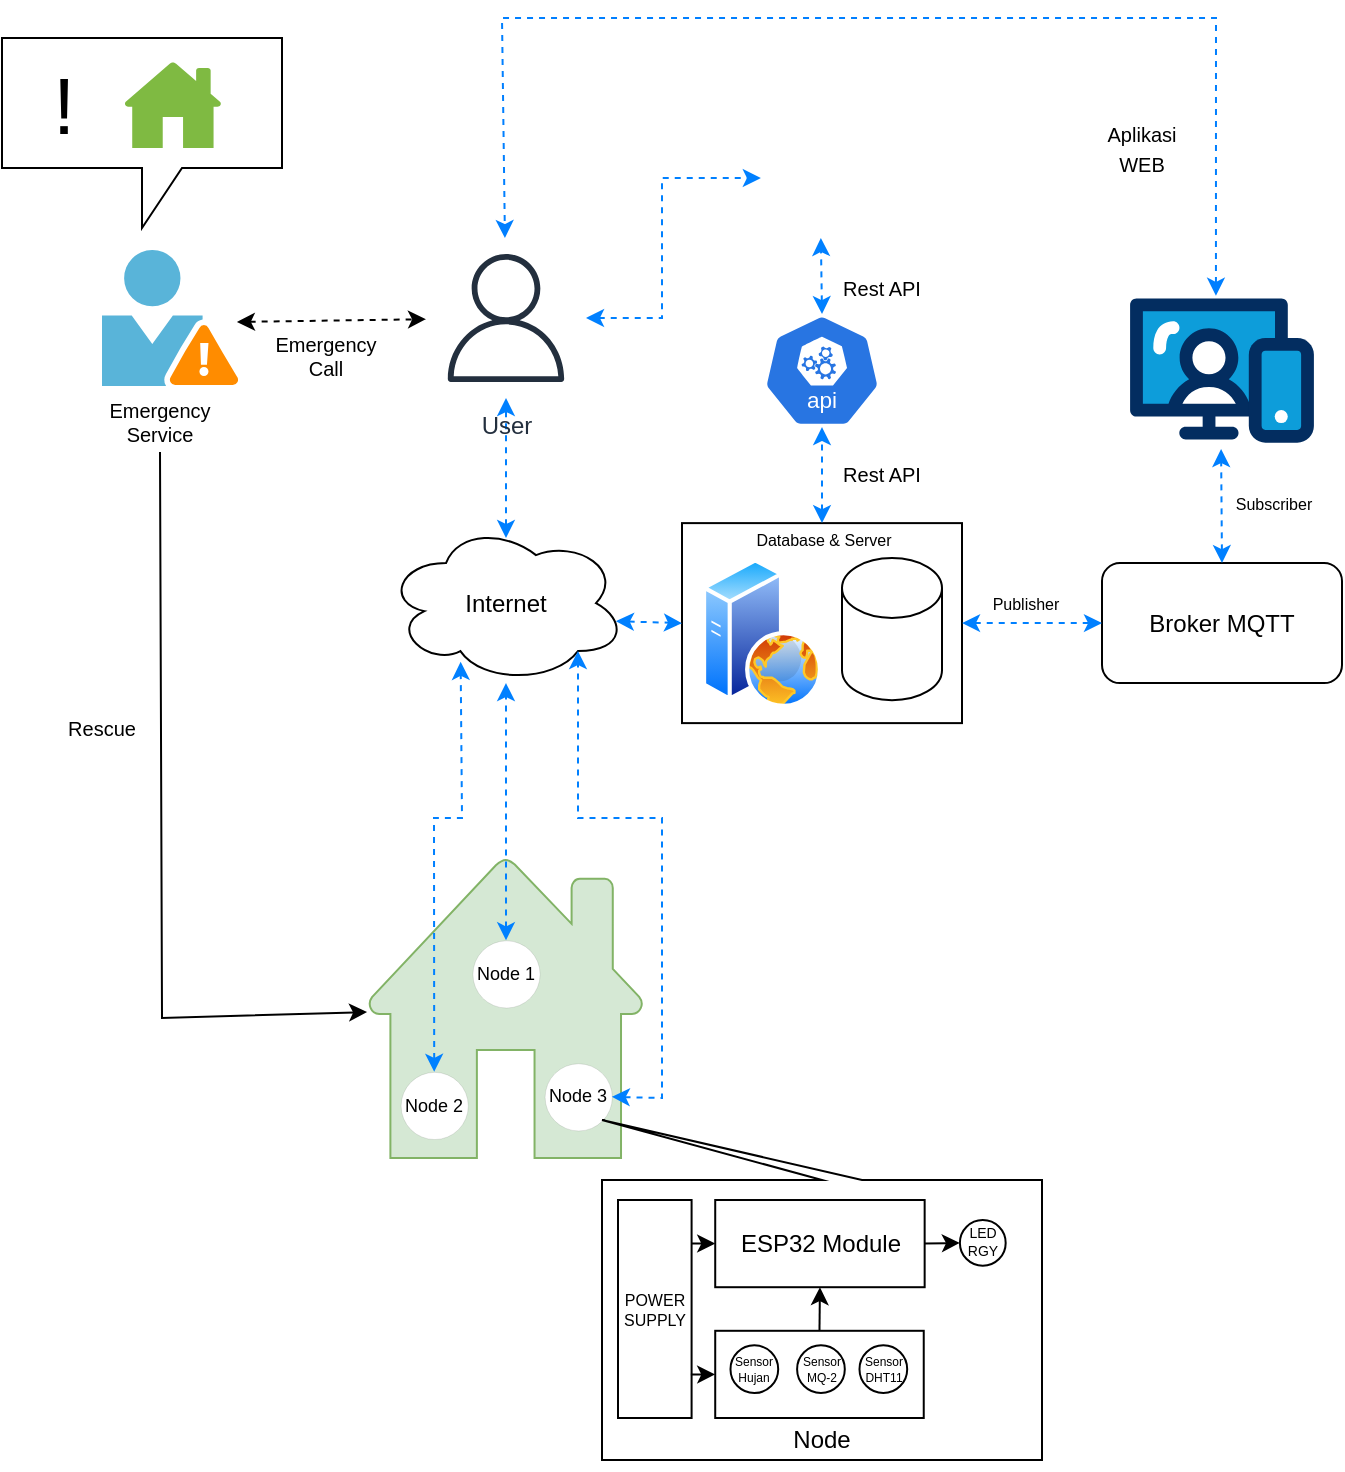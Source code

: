 <mxfile version="24.4.4" type="github">
  <diagram name="Page-1" id="AWNy1UqZiqIQ8jtxFmRg">
    <mxGraphModel dx="1243" dy="778" grid="1" gridSize="10" guides="1" tooltips="1" connect="1" arrows="1" fold="1" page="1" pageScale="1" pageWidth="850" pageHeight="1100" background="none" math="0" shadow="0">
      <root>
        <mxCell id="0" />
        <mxCell id="1" parent="0" />
        <mxCell id="5u4QWbrpTz6wm8rv1r5W-131" value="" style="shape=callout;whiteSpace=wrap;html=1;perimeter=calloutPerimeter;" vertex="1" parent="1">
          <mxGeometry x="110" y="250" width="140" height="95" as="geometry" />
        </mxCell>
        <mxCell id="5u4QWbrpTz6wm8rv1r5W-133" value="" style="sketch=0;pointerEvents=1;shadow=0;dashed=0;html=1;strokeColor=none;labelPosition=center;verticalLabelPosition=bottom;verticalAlign=top;outlineConnect=0;align=center;shape=mxgraph.office.concepts.home;fillColor=#7FBA42;" vertex="1" parent="1">
          <mxGeometry x="171" y="262" width="49" height="43" as="geometry" />
        </mxCell>
        <mxCell id="5u4QWbrpTz6wm8rv1r5W-82" value="" style="group;spacing=-1;fontSize=8;" vertex="1" connectable="0" parent="1">
          <mxGeometry x="292.53" y="660" width="138.95" height="150" as="geometry" />
        </mxCell>
        <mxCell id="5u4QWbrpTz6wm8rv1r5W-79" value="" style="sketch=0;pointerEvents=1;shadow=0;dashed=0;html=1;strokeColor=#82b366;fillColor=#d5e8d4;labelPosition=center;verticalLabelPosition=bottom;verticalAlign=top;outlineConnect=0;align=center;shape=mxgraph.office.concepts.home;" vertex="1" parent="5u4QWbrpTz6wm8rv1r5W-82">
          <mxGeometry width="138.95" height="150" as="geometry" />
        </mxCell>
        <mxCell id="5u4QWbrpTz6wm8rv1r5W-88" value="" style="group" vertex="1" connectable="0" parent="5u4QWbrpTz6wm8rv1r5W-82">
          <mxGeometry x="23.085" y="41.163" width="92.836" height="85.153" as="geometry" />
        </mxCell>
        <mxCell id="5u4QWbrpTz6wm8rv1r5W-86" value="Node 2" style="ellipse;whiteSpace=wrap;html=1;aspect=fixed;strokeWidth=0;spacing=0;fontSize=9;" vertex="1" parent="5u4QWbrpTz6wm8rv1r5W-88">
          <mxGeometry x="-6.316" y="65.764" width="33.6" height="33.6" as="geometry" />
        </mxCell>
        <mxCell id="5u4QWbrpTz6wm8rv1r5W-84" value="Node 3" style="ellipse;whiteSpace=wrap;html=1;aspect=fixed;strokeWidth=0;spacing=0;fontSize=9;" vertex="1" parent="5u4QWbrpTz6wm8rv1r5W-82">
          <mxGeometry x="88.77" y="102.632" width="33.6" height="33.6" as="geometry" />
        </mxCell>
        <mxCell id="5u4QWbrpTz6wm8rv1r5W-87" value="Node 1" style="ellipse;whiteSpace=wrap;html=1;aspect=fixed;strokeWidth=0;spacing=0;fontSize=9;" vertex="1" parent="5u4QWbrpTz6wm8rv1r5W-82">
          <mxGeometry x="52.675" y="41.163" width="33.6" height="33.6" as="geometry" />
        </mxCell>
        <mxCell id="5u4QWbrpTz6wm8rv1r5W-78" value="" style="endArrow=classic;startArrow=classic;html=1;rounded=0;dashed=1;fontColor=#007FFF;strokeColor=#0080FF;" edge="1" parent="1" target="5u4QWbrpTz6wm8rv1r5W-43">
          <mxGeometry width="50" height="50" relative="1" as="geometry">
            <mxPoint x="362" y="500" as="sourcePoint" />
            <mxPoint x="362" y="460" as="targetPoint" />
          </mxGeometry>
        </mxCell>
        <mxCell id="5u4QWbrpTz6wm8rv1r5W-8" value="Broker MQTT" style="rounded=1;whiteSpace=wrap;html=1;" vertex="1" parent="1">
          <mxGeometry x="660" y="512.56" width="120" height="60" as="geometry" />
        </mxCell>
        <mxCell id="5u4QWbrpTz6wm8rv1r5W-35" value="" style="verticalLabelPosition=bottom;aspect=fixed;html=1;shape=mxgraph.salesforce.web;" vertex="1" parent="1">
          <mxGeometry x="674.05" y="380" width="91.9" height="72.6" as="geometry" />
        </mxCell>
        <mxCell id="5u4QWbrpTz6wm8rv1r5W-36" value="" style="shape=image;html=1;verticalAlign=top;verticalLabelPosition=bottom;labelBackgroundColor=#ffffff;imageAspect=0;aspect=fixed;image=https://cdn3.iconfinder.com/data/icons/2018-social-media-logotypes/1000/2018_social_media_popular_app_logo-whatsapp-128.png" vertex="1" parent="1">
          <mxGeometry x="489.43" y="290" width="60" height="60" as="geometry" />
        </mxCell>
        <mxCell id="5u4QWbrpTz6wm8rv1r5W-39" value="" style="group" vertex="1" connectable="0" parent="1">
          <mxGeometry x="460" y="507" width="130" height="85.56" as="geometry" />
        </mxCell>
        <mxCell id="5u4QWbrpTz6wm8rv1r5W-57" value="" style="rounded=0;whiteSpace=wrap;html=1;" vertex="1" parent="5u4QWbrpTz6wm8rv1r5W-39">
          <mxGeometry x="-10" y="-14.44" width="140" height="100" as="geometry" />
        </mxCell>
        <mxCell id="5u4QWbrpTz6wm8rv1r5W-22" value="" style="image;aspect=fixed;perimeter=ellipsePerimeter;html=1;align=center;shadow=0;dashed=0;spacingTop=3;image=img/lib/active_directory/web_server.svg;" vertex="1" parent="5u4QWbrpTz6wm8rv1r5W-39">
          <mxGeometry y="3" width="60" height="75" as="geometry" />
        </mxCell>
        <mxCell id="5u4QWbrpTz6wm8rv1r5W-16" value="" style="shape=cylinder3;whiteSpace=wrap;html=1;boundedLbl=1;backgroundOutline=1;size=15;" vertex="1" parent="5u4QWbrpTz6wm8rv1r5W-39">
          <mxGeometry x="70" y="3" width="50" height="71.111" as="geometry" />
        </mxCell>
        <mxCell id="5u4QWbrpTz6wm8rv1r5W-123" value="&lt;span style=&quot;font-size: 8px;&quot;&gt;Database &amp;amp; Server&lt;/span&gt;" style="text;html=1;align=center;verticalAlign=middle;whiteSpace=wrap;rounded=0;fontSize=8;" vertex="1" parent="5u4QWbrpTz6wm8rv1r5W-39">
          <mxGeometry x="11" y="-21.44" width="100" height="30" as="geometry" />
        </mxCell>
        <mxCell id="5u4QWbrpTz6wm8rv1r5W-42" value="" style="aspect=fixed;sketch=0;html=1;dashed=0;whitespace=wrap;verticalLabelPosition=bottom;verticalAlign=top;fillColor=#2875E2;strokeColor=#ffffff;points=[[0.005,0.63,0],[0.1,0.2,0],[0.9,0.2,0],[0.5,0,0],[0.995,0.63,0],[0.72,0.99,0],[0.5,1,0],[0.28,0.99,0]];shape=mxgraph.kubernetes.icon2;kubernetesLabel=1;prIcon=api" vertex="1" parent="1">
          <mxGeometry x="490.58" y="388.05" width="58.85" height="56.5" as="geometry" />
        </mxCell>
        <mxCell id="5u4QWbrpTz6wm8rv1r5W-43" value="User" style="sketch=0;outlineConnect=0;fontColor=#232F3E;gradientColor=none;strokeColor=#232F3E;fillColor=#ffffff;dashed=0;verticalLabelPosition=bottom;verticalAlign=top;align=center;html=1;fontSize=12;fontStyle=0;aspect=fixed;shape=mxgraph.aws4.resourceIcon;resIcon=mxgraph.aws4.user;" vertex="1" parent="1">
          <mxGeometry x="322.0" y="350" width="80" height="80" as="geometry" />
        </mxCell>
        <mxCell id="5u4QWbrpTz6wm8rv1r5W-15" value="Internet" style="ellipse;shape=cloud;whiteSpace=wrap;html=1;" vertex="1" parent="1">
          <mxGeometry x="302" y="492.56" width="120" height="80" as="geometry" />
        </mxCell>
        <mxCell id="5u4QWbrpTz6wm8rv1r5W-68" value="" style="endArrow=classic;startArrow=classic;html=1;rounded=0;dashed=1;fontColor=#007FFF;strokeColor=#0080FF;" edge="1" parent="1" source="5u4QWbrpTz6wm8rv1r5W-87" target="5u4QWbrpTz6wm8rv1r5W-15">
          <mxGeometry width="50" height="50" relative="1" as="geometry">
            <mxPoint x="362" y="630" as="sourcePoint" />
            <mxPoint x="400" y="670" as="targetPoint" />
          </mxGeometry>
        </mxCell>
        <mxCell id="5u4QWbrpTz6wm8rv1r5W-69" value="" style="endArrow=classic;startArrow=classic;html=1;rounded=0;entryX=0;entryY=0.5;entryDx=0;entryDy=0;exitX=0.958;exitY=0.613;exitDx=0;exitDy=0;exitPerimeter=0;dashed=1;fontColor=#007FFF;strokeColor=#0080FF;" edge="1" parent="1" source="5u4QWbrpTz6wm8rv1r5W-15" target="5u4QWbrpTz6wm8rv1r5W-57">
          <mxGeometry width="50" height="50" relative="1" as="geometry">
            <mxPoint x="350" y="590" as="sourcePoint" />
            <mxPoint x="400" y="540" as="targetPoint" />
          </mxGeometry>
        </mxCell>
        <mxCell id="5u4QWbrpTz6wm8rv1r5W-70" value="" style="endArrow=classic;startArrow=classic;html=1;rounded=0;entryX=0;entryY=0.5;entryDx=0;entryDy=0;exitX=1;exitY=0.5;exitDx=0;exitDy=0;dashed=1;fontColor=#007FFF;strokeColor=#0080FF;" edge="1" parent="1" source="5u4QWbrpTz6wm8rv1r5W-57" target="5u4QWbrpTz6wm8rv1r5W-8">
          <mxGeometry width="50" height="50" relative="1" as="geometry">
            <mxPoint x="340" y="590" as="sourcePoint" />
            <mxPoint x="390" y="540" as="targetPoint" />
          </mxGeometry>
        </mxCell>
        <mxCell id="5u4QWbrpTz6wm8rv1r5W-71" value="" style="endArrow=classic;startArrow=classic;html=1;rounded=0;entryX=0.495;entryY=1.044;entryDx=0;entryDy=0;entryPerimeter=0;exitX=0.5;exitY=0;exitDx=0;exitDy=0;dashed=1;fontColor=#007FFF;strokeColor=#0080FF;" edge="1" parent="1" source="5u4QWbrpTz6wm8rv1r5W-8" target="5u4QWbrpTz6wm8rv1r5W-35">
          <mxGeometry width="50" height="50" relative="1" as="geometry">
            <mxPoint x="300" y="570" as="sourcePoint" />
            <mxPoint x="350" y="520" as="targetPoint" />
          </mxGeometry>
        </mxCell>
        <mxCell id="5u4QWbrpTz6wm8rv1r5W-74" value="" style="endArrow=classic;startArrow=classic;html=1;rounded=0;exitX=0.5;exitY=0;exitDx=0;exitDy=0;dashed=1;entryX=0.5;entryY=1;entryDx=0;entryDy=0;entryPerimeter=0;fontColor=#007FFF;strokeColor=#0080FF;" edge="1" parent="1" source="5u4QWbrpTz6wm8rv1r5W-57" target="5u4QWbrpTz6wm8rv1r5W-42">
          <mxGeometry width="50" height="50" relative="1" as="geometry">
            <mxPoint x="690" y="523" as="sourcePoint" />
            <mxPoint x="520" y="460" as="targetPoint" />
          </mxGeometry>
        </mxCell>
        <mxCell id="5u4QWbrpTz6wm8rv1r5W-75" value="" style="endArrow=classic;startArrow=classic;html=1;rounded=0;exitX=0.5;exitY=0;exitDx=0;exitDy=0;exitPerimeter=0;entryX=0.5;entryY=1;entryDx=0;entryDy=0;strokeColor=#0080FF;dashed=1;fontColor=#007FFF;" edge="1" parent="1" source="5u4QWbrpTz6wm8rv1r5W-42" target="5u4QWbrpTz6wm8rv1r5W-36">
          <mxGeometry width="50" height="50" relative="1" as="geometry">
            <mxPoint x="420" y="530" as="sourcePoint" />
            <mxPoint x="470" y="480" as="targetPoint" />
          </mxGeometry>
        </mxCell>
        <mxCell id="5u4QWbrpTz6wm8rv1r5W-76" value="" style="endArrow=classic;startArrow=classic;html=1;rounded=0;exitX=0.467;exitY=-0.019;exitDx=0;exitDy=0;exitPerimeter=0;dashed=1;strokeColor=#007FFF;" edge="1" parent="1" source="5u4QWbrpTz6wm8rv1r5W-35" target="5u4QWbrpTz6wm8rv1r5W-43">
          <mxGeometry width="50" height="50" relative="1" as="geometry">
            <mxPoint x="420" y="570" as="sourcePoint" />
            <mxPoint x="470" y="520" as="targetPoint" />
            <Array as="points">
              <mxPoint x="717" y="240" />
              <mxPoint x="360" y="240" />
            </Array>
          </mxGeometry>
        </mxCell>
        <mxCell id="5u4QWbrpTz6wm8rv1r5W-77" value="" style="endArrow=classic;startArrow=classic;html=1;rounded=0;entryX=0;entryY=0.5;entryDx=0;entryDy=0;dashed=1;strokeColor=#0080FF;" edge="1" parent="1" source="5u4QWbrpTz6wm8rv1r5W-43" target="5u4QWbrpTz6wm8rv1r5W-36">
          <mxGeometry width="50" height="50" relative="1" as="geometry">
            <mxPoint x="440" y="430" as="sourcePoint" />
            <mxPoint x="470" y="430" as="targetPoint" />
            <Array as="points">
              <mxPoint x="440" y="390" />
              <mxPoint x="440" y="320" />
            </Array>
          </mxGeometry>
        </mxCell>
        <mxCell id="5u4QWbrpTz6wm8rv1r5W-90" value="" style="endArrow=classic;startArrow=classic;html=1;rounded=0;dashed=1;fontColor=#007FFF;strokeColor=#0080FF;exitX=1;exitY=0.5;exitDx=0;exitDy=0;entryX=0.8;entryY=0.8;entryDx=0;entryDy=0;entryPerimeter=0;" edge="1" parent="1" source="5u4QWbrpTz6wm8rv1r5W-84" target="5u4QWbrpTz6wm8rv1r5W-15">
          <mxGeometry width="50" height="50" relative="1" as="geometry">
            <mxPoint x="440" y="810" as="sourcePoint" />
            <mxPoint x="372" y="583" as="targetPoint" />
            <Array as="points">
              <mxPoint x="440" y="780" />
              <mxPoint x="440" y="640" />
              <mxPoint x="398" y="640" />
            </Array>
          </mxGeometry>
        </mxCell>
        <mxCell id="5u4QWbrpTz6wm8rv1r5W-91" value="" style="endArrow=classic;startArrow=classic;html=1;rounded=0;dashed=1;fontColor=#007FFF;strokeColor=#0080FF;exitX=0.5;exitY=0;exitDx=0;exitDy=0;entryX=0.311;entryY=0.867;entryDx=0;entryDy=0;entryPerimeter=0;" edge="1" parent="1" source="5u4QWbrpTz6wm8rv1r5W-86" target="5u4QWbrpTz6wm8rv1r5W-15">
          <mxGeometry width="50" height="50" relative="1" as="geometry">
            <mxPoint x="425" y="789" as="sourcePoint" />
            <mxPoint x="340" y="590" as="targetPoint" />
            <Array as="points">
              <mxPoint x="326" y="640" />
              <mxPoint x="340" y="640" />
            </Array>
          </mxGeometry>
        </mxCell>
        <mxCell id="5u4QWbrpTz6wm8rv1r5W-119" value="" style="group" vertex="1" connectable="0" parent="1">
          <mxGeometry x="410" y="791" width="220" height="175" as="geometry" />
        </mxCell>
        <mxCell id="5u4QWbrpTz6wm8rv1r5W-92" value="" style="shape=callout;whiteSpace=wrap;html=1;perimeter=calloutPerimeter;base=20;position2=0;flipV=1;flipH=0;" vertex="1" parent="5u4QWbrpTz6wm8rv1r5W-119">
          <mxGeometry width="220" height="170" as="geometry" />
        </mxCell>
        <mxCell id="5u4QWbrpTz6wm8rv1r5W-117" value="" style="group;fontSize=4;" vertex="1" connectable="0" parent="5u4QWbrpTz6wm8rv1r5W-119">
          <mxGeometry x="8" y="40" width="200" height="109" as="geometry" />
        </mxCell>
        <mxCell id="5u4QWbrpTz6wm8rv1r5W-95" value="" style="group;fontSize=10;" vertex="1" connectable="0" parent="5u4QWbrpTz6wm8rv1r5W-117">
          <mxGeometry x="36.797" y="7.267" width="146.417" height="94.467" as="geometry" />
        </mxCell>
        <mxCell id="5u4QWbrpTz6wm8rv1r5W-111" value="" style="group" vertex="1" connectable="0" parent="5u4QWbrpTz6wm8rv1r5W-95">
          <mxGeometry x="11.812" y="58.133" width="104.259" height="43.6" as="geometry" />
        </mxCell>
        <mxCell id="5u4QWbrpTz6wm8rv1r5W-107" value="" style="whiteSpace=wrap;html=1;" vertex="1" parent="5u4QWbrpTz6wm8rv1r5W-111">
          <mxGeometry width="104.259" height="43.6" as="geometry" />
        </mxCell>
        <mxCell id="5u4QWbrpTz6wm8rv1r5W-110" value="" style="group" vertex="1" connectable="0" parent="5u4QWbrpTz6wm8rv1r5W-111">
          <mxGeometry x="7.636" y="7.264" width="88.988" height="29.018" as="geometry" />
        </mxCell>
        <mxCell id="5u4QWbrpTz6wm8rv1r5W-17" value="Sensor DHT11" style="ellipse;whiteSpace=wrap;html=1;aspect=fixed;fontSize=6;" vertex="1" parent="5u4QWbrpTz6wm8rv1r5W-110">
          <mxGeometry x="64.499" width="23.853" height="23.853" as="geometry" />
        </mxCell>
        <mxCell id="5u4QWbrpTz6wm8rv1r5W-18" value="Sensor MQ-2" style="ellipse;whiteSpace=wrap;html=1;aspect=fixed;fontSize=6;" vertex="1" parent="5u4QWbrpTz6wm8rv1r5W-110">
          <mxGeometry x="33.301" y="0.001" width="23.853" height="23.853" as="geometry" />
        </mxCell>
        <mxCell id="5u4QWbrpTz6wm8rv1r5W-19" value="Sensor Hujan" style="ellipse;whiteSpace=wrap;html=1;aspect=fixed;fontSize=6;" vertex="1" parent="5u4QWbrpTz6wm8rv1r5W-110">
          <mxGeometry y="0.002" width="23.853" height="23.853" as="geometry" />
        </mxCell>
        <mxCell id="5u4QWbrpTz6wm8rv1r5W-105" value="POWER&lt;div style=&quot;font-size: 8px;&quot;&gt;SUPPLY&lt;/div&gt;" style="whiteSpace=wrap;html=1;fontSize=8;" vertex="1" parent="5u4QWbrpTz6wm8rv1r5W-117">
          <mxGeometry width="36.797" height="109.0" as="geometry" />
        </mxCell>
        <mxCell id="5u4QWbrpTz6wm8rv1r5W-41" value="LED RGY" style="ellipse;whiteSpace=wrap;html=1;aspect=fixed;fontSize=7;" vertex="1" parent="5u4QWbrpTz6wm8rv1r5W-117">
          <mxGeometry x="170.95" y="10" width="22.89" height="22.89" as="geometry" />
        </mxCell>
        <mxCell id="5u4QWbrpTz6wm8rv1r5W-106" value="" style="endArrow=classic;html=1;rounded=0;entryX=0;entryY=0.5;entryDx=0;entryDy=0;exitX=1;exitY=0.5;exitDx=0;exitDy=0;" edge="1" parent="5u4QWbrpTz6wm8rv1r5W-117" source="5u4QWbrpTz6wm8rv1r5W-97" target="5u4QWbrpTz6wm8rv1r5W-41">
          <mxGeometry width="50" height="50" relative="1" as="geometry">
            <mxPoint x="54.423" as="sourcePoint" />
            <mxPoint x="85.088" y="-36.333" as="targetPoint" />
          </mxGeometry>
        </mxCell>
        <mxCell id="5u4QWbrpTz6wm8rv1r5W-97" value="ESP32 Module" style="whiteSpace=wrap;html=1;" vertex="1" parent="5u4QWbrpTz6wm8rv1r5W-117">
          <mxGeometry x="48.609" y="0.007" width="104.713" height="43.6" as="geometry" />
        </mxCell>
        <mxCell id="5u4QWbrpTz6wm8rv1r5W-114" value="" style="endArrow=classic;html=1;rounded=0;entryX=0;entryY=0.5;entryDx=0;entryDy=0;exitX=0.993;exitY=0.2;exitDx=0;exitDy=0;exitPerimeter=0;" edge="1" parent="5u4QWbrpTz6wm8rv1r5W-117" source="5u4QWbrpTz6wm8rv1r5W-105" target="5u4QWbrpTz6wm8rv1r5W-97">
          <mxGeometry width="50" height="50" relative="1" as="geometry">
            <mxPoint x="29.892" y="29.067" as="sourcePoint" />
            <mxPoint x="53.81" y="29.067" as="targetPoint" />
          </mxGeometry>
        </mxCell>
        <mxCell id="5u4QWbrpTz6wm8rv1r5W-115" value="" style="endArrow=classic;html=1;rounded=0;entryX=0;entryY=0.5;entryDx=0;entryDy=0;exitX=0.99;exitY=0.801;exitDx=0;exitDy=0;exitPerimeter=0;" edge="1" parent="5u4QWbrpTz6wm8rv1r5W-117" source="5u4QWbrpTz6wm8rv1r5W-105" target="5u4QWbrpTz6wm8rv1r5W-107">
          <mxGeometry width="50" height="50" relative="1" as="geometry">
            <mxPoint x="42.771" y="29.067" as="sourcePoint" />
            <mxPoint x="55.037" y="29.067" as="targetPoint" />
          </mxGeometry>
        </mxCell>
        <mxCell id="5u4QWbrpTz6wm8rv1r5W-116" value="" style="endArrow=classic;html=1;rounded=0;entryX=0.5;entryY=1;entryDx=0;entryDy=0;exitX=0.5;exitY=0;exitDx=0;exitDy=0;" edge="1" parent="5u4QWbrpTz6wm8rv1r5W-117" source="5u4QWbrpTz6wm8rv1r5W-107" target="5u4QWbrpTz6wm8rv1r5W-97">
          <mxGeometry width="50" height="50" relative="1" as="geometry">
            <mxPoint x="42.771" y="94.467" as="sourcePoint" />
            <mxPoint x="55.037" y="94.467" as="targetPoint" />
          </mxGeometry>
        </mxCell>
        <mxCell id="5u4QWbrpTz6wm8rv1r5W-118" value="Node" style="text;html=1;align=center;verticalAlign=middle;whiteSpace=wrap;rounded=0;" vertex="1" parent="5u4QWbrpTz6wm8rv1r5W-119">
          <mxGeometry x="80" y="145" width="60" height="30" as="geometry" />
        </mxCell>
        <mxCell id="5u4QWbrpTz6wm8rv1r5W-120" value="&lt;font style=&quot;font-size: 10px;&quot;&gt;Rest API&lt;/font&gt;" style="text;html=1;align=center;verticalAlign=middle;whiteSpace=wrap;rounded=0;" vertex="1" parent="1">
          <mxGeometry x="520" y="452.6" width="60" height="30" as="geometry" />
        </mxCell>
        <mxCell id="5u4QWbrpTz6wm8rv1r5W-121" value="&lt;font style=&quot;font-size: 10px;&quot;&gt;Rest API&lt;/font&gt;" style="text;html=1;align=center;verticalAlign=middle;whiteSpace=wrap;rounded=0;" vertex="1" parent="1">
          <mxGeometry x="520" y="360" width="60" height="30" as="geometry" />
        </mxCell>
        <mxCell id="5u4QWbrpTz6wm8rv1r5W-122" value="&lt;font style=&quot;font-size: 10px;&quot;&gt;Aplikasi WEB&lt;/font&gt;" style="text;html=1;align=center;verticalAlign=middle;whiteSpace=wrap;rounded=0;" vertex="1" parent="1">
          <mxGeometry x="650" y="290" width="60" height="30" as="geometry" />
        </mxCell>
        <mxCell id="5u4QWbrpTz6wm8rv1r5W-124" value="&lt;font style=&quot;font-size: 8px;&quot;&gt;Publisher&lt;/font&gt;" style="text;html=1;align=center;verticalAlign=middle;whiteSpace=wrap;rounded=0;" vertex="1" parent="1">
          <mxGeometry x="592" y="516.56" width="60" height="30" as="geometry" />
        </mxCell>
        <mxCell id="5u4QWbrpTz6wm8rv1r5W-125" value="&lt;font style=&quot;font-size: 8px;&quot;&gt;Subscriber&lt;/font&gt;" style="text;html=1;align=center;verticalAlign=middle;whiteSpace=wrap;rounded=0;" vertex="1" parent="1">
          <mxGeometry x="716" y="466.56" width="60" height="30" as="geometry" />
        </mxCell>
        <mxCell id="5u4QWbrpTz6wm8rv1r5W-126" value="" style="image;aspect=fixed;html=1;points=[];align=center;fontSize=12;image=img/lib/azure2/security/Azure_AD_Risky_Users.svg;" vertex="1" parent="1">
          <mxGeometry x="160" y="356" width="68" height="68" as="geometry" />
        </mxCell>
        <mxCell id="5u4QWbrpTz6wm8rv1r5W-127" value="" style="endArrow=classic;startArrow=classic;html=1;rounded=0;dashed=1;fontColor=#007FFF;strokeColor=#000000;exitX=0.992;exitY=0.529;exitDx=0;exitDy=0;exitPerimeter=0;" edge="1" parent="1" source="5u4QWbrpTz6wm8rv1r5W-126" target="5u4QWbrpTz6wm8rv1r5W-43">
          <mxGeometry width="50" height="50" relative="1" as="geometry">
            <mxPoint x="372" y="510" as="sourcePoint" />
            <mxPoint x="372" y="440" as="targetPoint" />
          </mxGeometry>
        </mxCell>
        <mxCell id="5u4QWbrpTz6wm8rv1r5W-128" value="Emergency&lt;div style=&quot;font-size: 10px;&quot;&gt;Call&lt;/div&gt;" style="text;html=1;align=center;verticalAlign=middle;whiteSpace=wrap;rounded=0;fontSize=10;" vertex="1" parent="1">
          <mxGeometry x="242" y="394" width="60" height="30" as="geometry" />
        </mxCell>
        <mxCell id="5u4QWbrpTz6wm8rv1r5W-129" value="Emergency&lt;div&gt;Service&lt;/div&gt;" style="text;html=1;align=center;verticalAlign=middle;whiteSpace=wrap;rounded=0;fontSize=10;" vertex="1" parent="1">
          <mxGeometry x="159" y="427" width="60" height="30" as="geometry" />
        </mxCell>
        <mxCell id="5u4QWbrpTz6wm8rv1r5W-132" value="" style="shape=image;html=1;verticalAlign=top;verticalLabelPosition=bottom;labelBackgroundColor=#ffffff;imageAspect=0;aspect=fixed;image=https://cdn4.iconfinder.com/data/icons/crime-and-security-24/64/57-128.png" vertex="1" parent="1">
          <mxGeometry x="150" y="250" width="48" height="48" as="geometry" />
        </mxCell>
        <mxCell id="5u4QWbrpTz6wm8rv1r5W-134" value="!" style="text;html=1;align=center;verticalAlign=middle;whiteSpace=wrap;rounded=0;fontSize=40;" vertex="1" parent="1">
          <mxGeometry x="111" y="268" width="60" height="30" as="geometry" />
        </mxCell>
        <mxCell id="5u4QWbrpTz6wm8rv1r5W-135" value="" style="endArrow=classic;html=1;rounded=0;exitX=0.5;exitY=1;exitDx=0;exitDy=0;" edge="1" parent="1" source="5u4QWbrpTz6wm8rv1r5W-129" target="5u4QWbrpTz6wm8rv1r5W-79">
          <mxGeometry width="50" height="50" relative="1" as="geometry">
            <mxPoint x="500" y="620" as="sourcePoint" />
            <mxPoint x="190" y="820" as="targetPoint" />
            <Array as="points">
              <mxPoint x="190" y="740" />
            </Array>
          </mxGeometry>
        </mxCell>
        <mxCell id="5u4QWbrpTz6wm8rv1r5W-136" value="Rescue" style="text;html=1;align=center;verticalAlign=middle;whiteSpace=wrap;rounded=0;fontSize=10;" vertex="1" parent="1">
          <mxGeometry x="130" y="580" width="60" height="30" as="geometry" />
        </mxCell>
      </root>
    </mxGraphModel>
  </diagram>
</mxfile>

